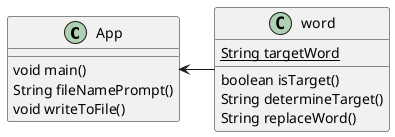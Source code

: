 @startuml
'https://plantuml.com/class-diagram

class App {
void main()
String fileNamePrompt()
void writeToFile()
}

App <- word

class word {
{static} String targetWord

boolean isTarget()
String determineTarget()
String replaceWord()
}

@enduml